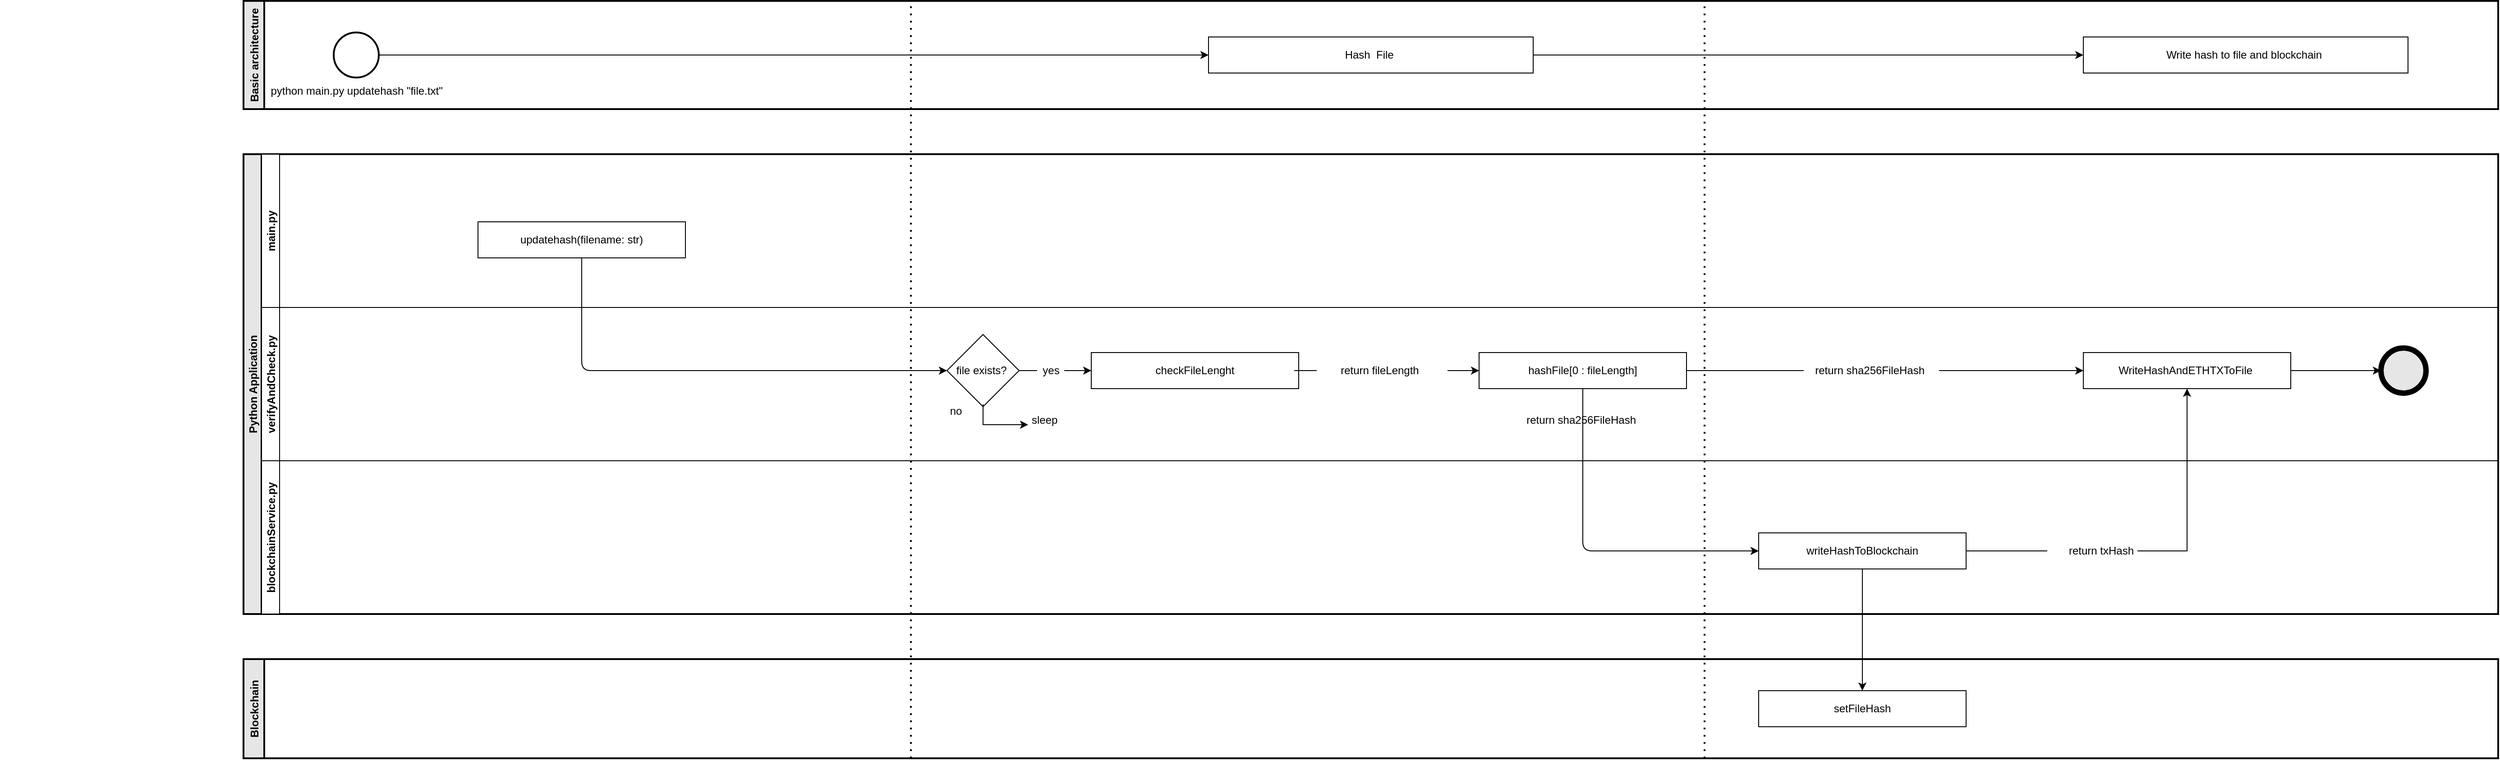 <mxfile>
    <diagram id="C5RBs43oDa-KdzZeNtuy" name="Page-1">
        <mxGraphModel dx="2857" dy="787" grid="1" gridSize="10" guides="1" tooltips="1" connect="1" arrows="1" fold="1" page="1" pageScale="1" pageWidth="827" pageHeight="1169" math="0" shadow="0">
            <root>
                <mxCell id="WIyWlLk6GJQsqaUBKTNV-0"/>
                <mxCell id="WIyWlLk6GJQsqaUBKTNV-1" parent="WIyWlLk6GJQsqaUBKTNV-0"/>
                <mxCell id="cQZg4SeEy35CJQ6VwM8x-14" value="Basic architecture" style="swimlane;horizontal=0;strokeWidth=2;fillColor=#E6E6E6;" parent="WIyWlLk6GJQsqaUBKTNV-1" vertex="1">
                    <mxGeometry x="-390" y="430" width="2500" height="120" as="geometry">
                        <mxRectangle x="-390" y="50" width="30" height="140" as="alternateBounds"/>
                    </mxGeometry>
                </mxCell>
                <mxCell id="59" style="edgeStyle=none;html=1;entryX=0;entryY=0.5;entryDx=0;entryDy=0;" edge="1" parent="cQZg4SeEy35CJQ6VwM8x-14" source="ZYwFMBQIWgv-eiatx3Tv-0" target="ZYwFMBQIWgv-eiatx3Tv-1">
                    <mxGeometry relative="1" as="geometry"/>
                </mxCell>
                <mxCell id="ZYwFMBQIWgv-eiatx3Tv-0" value="Hash &amp;nbsp;File&amp;nbsp;" style="rounded=0;whiteSpace=wrap;html=1;" parent="cQZg4SeEy35CJQ6VwM8x-14" vertex="1">
                    <mxGeometry x="1070" y="40" width="360" height="40" as="geometry"/>
                </mxCell>
                <mxCell id="ZYwFMBQIWgv-eiatx3Tv-1" value="Write hash to file and blockchain&amp;nbsp;" style="rounded=0;whiteSpace=wrap;html=1;" parent="cQZg4SeEy35CJQ6VwM8x-14" vertex="1">
                    <mxGeometry x="2040" y="40" width="360" height="40" as="geometry"/>
                </mxCell>
                <mxCell id="cQZg4SeEy35CJQ6VwM8x-4" style="edgeStyle=orthogonalEdgeStyle;rounded=0;orthogonalLoop=1;jettySize=auto;html=1;entryX=0;entryY=0.5;entryDx=0;entryDy=0;exitX=1;exitY=0.5;exitDx=0;exitDy=0;exitPerimeter=0;" parent="cQZg4SeEy35CJQ6VwM8x-14" source="ZYwFMBQIWgv-eiatx3Tv-2" target="ZYwFMBQIWgv-eiatx3Tv-0" edge="1">
                    <mxGeometry relative="1" as="geometry">
                        <mxPoint x="420" y="60" as="sourcePoint"/>
                        <mxPoint x="860.5" y="60" as="targetPoint"/>
                    </mxGeometry>
                </mxCell>
                <mxCell id="ZYwFMBQIWgv-eiatx3Tv-2" value="" style="strokeWidth=2;html=1;shape=mxgraph.flowchart.start_2;whiteSpace=wrap;" parent="cQZg4SeEy35CJQ6VwM8x-14" vertex="1">
                    <mxGeometry x="100" y="35" width="50" height="50" as="geometry"/>
                </mxCell>
                <mxCell id="ZYwFMBQIWgv-eiatx3Tv-6" value="python main.py updatehash &quot;file.txt&quot;" style="text;html=1;align=center;verticalAlign=middle;resizable=0;points=[];autosize=1;strokeColor=none;fillColor=none;" parent="cQZg4SeEy35CJQ6VwM8x-14" vertex="1">
                    <mxGeometry x="20" y="90" width="210" height="20" as="geometry"/>
                </mxCell>
                <mxCell id="cQZg4SeEy35CJQ6VwM8x-17" value="Blockchain" style="swimlane;horizontal=0;strokeWidth=2;fillColor=#E6E6E6;" parent="WIyWlLk6GJQsqaUBKTNV-1" vertex="1">
                    <mxGeometry x="-390" y="1160" width="2500" height="110" as="geometry">
                        <mxRectangle x="-390" y="50" width="30" height="140" as="alternateBounds"/>
                    </mxGeometry>
                </mxCell>
                <mxCell id="ZYwFMBQIWgv-eiatx3Tv-65" value="setFileHash" style="rounded=0;whiteSpace=wrap;html=1;" parent="cQZg4SeEy35CJQ6VwM8x-17" vertex="1">
                    <mxGeometry x="1680" y="35" width="230" height="40" as="geometry"/>
                </mxCell>
                <mxCell id="ZYwFMBQIWgv-eiatx3Tv-5" value="&lt;div style=&quot;color: rgb(212 , 212 , 212) ; background-color: rgb(30 , 30 , 30) ; font-family: &amp;#34;menlo&amp;#34; , &amp;#34;monaco&amp;#34; , &amp;#34;courier new&amp;#34; , monospace ; font-size: 15px ; line-height: 23px&quot;&gt;&lt;br&gt;&lt;/div&gt;" style="text;html=1;align=center;verticalAlign=middle;resizable=0;points=[];autosize=1;strokeColor=none;fillColor=none;" parent="WIyWlLk6GJQsqaUBKTNV-1" vertex="1">
                    <mxGeometry x="-660" y="715" width="20" height="30" as="geometry"/>
                </mxCell>
                <mxCell id="ZYwFMBQIWgv-eiatx3Tv-7" value="" style="endArrow=none;dashed=1;html=1;dashPattern=1 3;strokeWidth=2;rounded=0;" parent="WIyWlLk6GJQsqaUBKTNV-1" edge="1">
                    <mxGeometry width="50" height="50" relative="1" as="geometry">
                        <mxPoint x="350" y="1270" as="sourcePoint"/>
                        <mxPoint x="350" y="430" as="targetPoint"/>
                    </mxGeometry>
                </mxCell>
                <mxCell id="ZYwFMBQIWgv-eiatx3Tv-24" value="Python Application" style="swimlane;childLayout=stackLayout;resizeParent=1;resizeParentMax=0;horizontal=0;startSize=20;horizontalStack=0;labelBackgroundColor=#E6E6E6;fillColor=#E6E6E6;strokeWidth=2;" parent="WIyWlLk6GJQsqaUBKTNV-1" vertex="1">
                    <mxGeometry x="-390" y="600" width="2500" height="510" as="geometry">
                        <mxRectangle x="-390" y="600" width="30" height="130" as="alternateBounds"/>
                    </mxGeometry>
                </mxCell>
                <mxCell id="ZYwFMBQIWgv-eiatx3Tv-25" value="main.py" style="swimlane;startSize=20;horizontal=0;" parent="ZYwFMBQIWgv-eiatx3Tv-24" vertex="1">
                    <mxGeometry x="20" width="2480" height="170" as="geometry"/>
                </mxCell>
                <mxCell id="57" value="updatehash(filename: str)" style="rounded=0;whiteSpace=wrap;html=1;" vertex="1" parent="ZYwFMBQIWgv-eiatx3Tv-25">
                    <mxGeometry x="240" y="75" width="230" height="40" as="geometry"/>
                </mxCell>
                <mxCell id="34" value="verifyAndCheck.py" style="swimlane;startSize=20;horizontal=0;" vertex="1" parent="ZYwFMBQIWgv-eiatx3Tv-24">
                    <mxGeometry x="20" y="170" width="2480" height="170" as="geometry"/>
                </mxCell>
                <mxCell id="35" style="edgeStyle=orthogonalEdgeStyle;rounded=0;orthogonalLoop=1;jettySize=auto;html=1;startArrow=none;" edge="1" parent="34" source="47" target="37">
                    <mxGeometry relative="1" as="geometry"/>
                </mxCell>
                <mxCell id="36" value="file exists?&amp;nbsp;" style="rhombus;whiteSpace=wrap;html=1;" vertex="1" parent="34">
                    <mxGeometry x="760" y="30" width="80" height="80" as="geometry"/>
                </mxCell>
                <mxCell id="37" value="checkFileLenght" style="rounded=0;whiteSpace=wrap;html=1;" vertex="1" parent="34">
                    <mxGeometry x="920" y="50" width="230" height="40" as="geometry"/>
                </mxCell>
                <mxCell id="38" value="no" style="text;html=1;strokeColor=none;fillColor=none;align=center;verticalAlign=middle;whiteSpace=wrap;rounded=0;" vertex="1" parent="34">
                    <mxGeometry x="740" y="100" width="60" height="30" as="geometry"/>
                </mxCell>
                <mxCell id="39" value="sleep&amp;nbsp;" style="text;html=1;strokeColor=none;fillColor=none;align=center;verticalAlign=middle;whiteSpace=wrap;rounded=0;" vertex="1" parent="34">
                    <mxGeometry x="840" y="110" width="60" height="30" as="geometry"/>
                </mxCell>
                <mxCell id="40" value="" style="endArrow=classic;html=1;rounded=0;exitX=1;exitY=0.25;exitDx=0;exitDy=0;" edge="1" parent="34" source="38">
                    <mxGeometry width="50" height="50" relative="1" as="geometry">
                        <mxPoint x="780" y="330" as="sourcePoint"/>
                        <mxPoint x="850" y="130" as="targetPoint"/>
                        <Array as="points">
                            <mxPoint x="800" y="130"/>
                        </Array>
                    </mxGeometry>
                </mxCell>
                <mxCell id="41" value="return&amp;nbsp;sha256FileHash&amp;nbsp;" style="text;html=1;strokeColor=none;fillColor=none;align=center;verticalAlign=middle;whiteSpace=wrap;rounded=0;" vertex="1" parent="34">
                    <mxGeometry x="1390" y="110" width="150" height="30" as="geometry"/>
                </mxCell>
                <mxCell id="42" style="edgeStyle=orthogonalEdgeStyle;rounded=0;orthogonalLoop=1;jettySize=auto;html=1;entryX=0;entryY=0.5;entryDx=0;entryDy=0;entryPerimeter=0;" edge="1" parent="34" source="43" target="44">
                    <mxGeometry relative="1" as="geometry"/>
                </mxCell>
                <mxCell id="43" value="WriteHashAndETHTXToFile&amp;nbsp;" style="rounded=0;whiteSpace=wrap;html=1;" vertex="1" parent="34">
                    <mxGeometry x="2020" y="50" width="230" height="40" as="geometry"/>
                </mxCell>
                <mxCell id="44" value="" style="points=[[0.145,0.145,0],[0.5,0,0],[0.855,0.145,0],[1,0.5,0],[0.855,0.855,0],[0.5,1,0],[0.145,0.855,0],[0,0.5,0]];shape=mxgraph.bpmn.event;html=1;verticalLabelPosition=bottom;labelBackgroundColor=#ffffff;verticalAlign=top;align=center;perimeter=ellipsePerimeter;outlineConnect=0;aspect=fixed;outline=end;symbol=terminate2;strokeWidth=2;fillColor=#E6E6E6;" vertex="1" parent="34">
                    <mxGeometry x="2350" y="45" width="50" height="50" as="geometry"/>
                </mxCell>
                <mxCell id="56" style="edgeStyle=none;html=1;exitX=1;exitY=0.5;exitDx=0;exitDy=0;entryX=0;entryY=0.5;entryDx=0;entryDy=0;" edge="1" parent="34" source="45" target="51">
                    <mxGeometry relative="1" as="geometry"/>
                </mxCell>
                <mxCell id="45" value="return&amp;nbsp;fileLength" style="text;html=1;strokeColor=none;fillColor=none;align=center;verticalAlign=middle;whiteSpace=wrap;rounded=0;" vertex="1" parent="34">
                    <mxGeometry x="1165" y="55" width="150" height="30" as="geometry"/>
                </mxCell>
                <mxCell id="46" value="" style="edgeStyle=orthogonalEdgeStyle;rounded=0;orthogonalLoop=1;jettySize=auto;html=1;entryX=0;entryY=0.5;entryDx=0;entryDy=0;endArrow=none;" edge="1" parent="34" source="37" target="45">
                    <mxGeometry relative="1" as="geometry">
                        <mxPoint x="1150" y="70" as="sourcePoint"/>
                        <mxPoint x="1340" y="70" as="targetPoint"/>
                    </mxGeometry>
                </mxCell>
                <mxCell id="47" value="yes" style="text;html=1;align=center;verticalAlign=middle;resizable=0;points=[];autosize=1;strokeColor=none;fillColor=none;" vertex="1" parent="34">
                    <mxGeometry x="860" y="60" width="30" height="20" as="geometry"/>
                </mxCell>
                <mxCell id="48" value="" style="edgeStyle=orthogonalEdgeStyle;rounded=0;orthogonalLoop=1;jettySize=auto;html=1;endArrow=none;" edge="1" parent="34" source="36" target="47">
                    <mxGeometry relative="1" as="geometry">
                        <mxPoint x="480" y="260" as="sourcePoint"/>
                        <mxPoint x="560" y="260" as="targetPoint"/>
                    </mxGeometry>
                </mxCell>
                <mxCell id="53" style="edgeStyle=none;html=1;entryX=0;entryY=0.5;entryDx=0;entryDy=0;startArrow=none;" edge="1" parent="34" source="49" target="43">
                    <mxGeometry relative="1" as="geometry"/>
                </mxCell>
                <mxCell id="51" value="hashFile[0 :&amp;nbsp;fileLength]" style="rounded=0;whiteSpace=wrap;html=1;" vertex="1" parent="34">
                    <mxGeometry x="1350" y="50" width="230" height="40" as="geometry"/>
                </mxCell>
                <mxCell id="49" value="return&amp;nbsp;sha256FileHash&amp;nbsp;" style="text;html=1;strokeColor=none;fillColor=none;align=center;verticalAlign=middle;whiteSpace=wrap;rounded=0;" vertex="1" parent="34">
                    <mxGeometry x="1710" y="55" width="150" height="30" as="geometry"/>
                </mxCell>
                <mxCell id="54" value="" style="edgeStyle=none;html=1;entryX=0;entryY=0.5;entryDx=0;entryDy=0;endArrow=none;" edge="1" parent="34" source="51" target="49">
                    <mxGeometry relative="1" as="geometry">
                        <mxPoint x="1210" y="840" as="sourcePoint"/>
                        <mxPoint x="1650" y="840" as="targetPoint"/>
                    </mxGeometry>
                </mxCell>
                <mxCell id="ZYwFMBQIWgv-eiatx3Tv-26" value="blockchainService.py" style="swimlane;startSize=20;horizontal=0;" parent="ZYwFMBQIWgv-eiatx3Tv-24" vertex="1">
                    <mxGeometry x="20" y="340" width="2480" height="170" as="geometry"/>
                </mxCell>
                <mxCell id="ZYwFMBQIWgv-eiatx3Tv-41" value="writeHashToBlockchain" style="rounded=0;whiteSpace=wrap;html=1;" parent="ZYwFMBQIWgv-eiatx3Tv-26" vertex="1">
                    <mxGeometry x="1660" y="80" width="230" height="40" as="geometry"/>
                </mxCell>
                <mxCell id="ZYwFMBQIWgv-eiatx3Tv-60" value="return txHash" style="text;html=1;strokeColor=none;fillColor=none;align=center;verticalAlign=middle;whiteSpace=wrap;rounded=0;" parent="ZYwFMBQIWgv-eiatx3Tv-26" vertex="1">
                    <mxGeometry x="2000" y="85" width="80" height="30" as="geometry"/>
                </mxCell>
                <mxCell id="ZYwFMBQIWgv-eiatx3Tv-62" value="" style="endArrow=none;html=1;rounded=0;exitX=1;exitY=0.5;exitDx=0;exitDy=0;" parent="ZYwFMBQIWgv-eiatx3Tv-26" source="ZYwFMBQIWgv-eiatx3Tv-41" edge="1">
                    <mxGeometry width="50" height="50" relative="1" as="geometry">
                        <mxPoint x="1451" y="290" as="sourcePoint"/>
                        <mxPoint x="1980" y="100" as="targetPoint"/>
                        <Array as="points"/>
                    </mxGeometry>
                </mxCell>
                <mxCell id="ZYwFMBQIWgv-eiatx3Tv-69" value="" style="endArrow=none;dashed=1;html=1;dashPattern=1 3;strokeWidth=2;rounded=0;" parent="ZYwFMBQIWgv-eiatx3Tv-26" edge="1">
                    <mxGeometry width="50" height="50" relative="1" as="geometry">
                        <mxPoint x="1600" y="330" as="sourcePoint"/>
                        <mxPoint x="1600" y="-510" as="targetPoint"/>
                    </mxGeometry>
                </mxCell>
                <mxCell id="ZYwFMBQIWgv-eiatx3Tv-59" value="" style="endArrow=classic;html=1;rounded=0;entryX=0.5;entryY=1;entryDx=0;entryDy=0;startArrow=none;exitX=1;exitY=0.5;exitDx=0;exitDy=0;" parent="ZYwFMBQIWgv-eiatx3Tv-24" source="ZYwFMBQIWgv-eiatx3Tv-60" target="43" edge="1">
                    <mxGeometry width="50" height="50" relative="1" as="geometry">
                        <mxPoint x="2130" y="270" as="sourcePoint"/>
                        <mxPoint x="2178" y="91" as="targetPoint"/>
                        <Array as="points">
                            <mxPoint x="2155" y="440"/>
                        </Array>
                    </mxGeometry>
                </mxCell>
                <mxCell id="52" style="edgeStyle=none;html=1;entryX=0;entryY=0.5;entryDx=0;entryDy=0;" edge="1" parent="ZYwFMBQIWgv-eiatx3Tv-24" source="51" target="ZYwFMBQIWgv-eiatx3Tv-41">
                    <mxGeometry relative="1" as="geometry">
                        <Array as="points">
                            <mxPoint x="1485" y="440"/>
                        </Array>
                    </mxGeometry>
                </mxCell>
                <mxCell id="58" style="edgeStyle=none;html=1;entryX=0;entryY=0.5;entryDx=0;entryDy=0;" edge="1" parent="ZYwFMBQIWgv-eiatx3Tv-24" source="57" target="36">
                    <mxGeometry relative="1" as="geometry">
                        <Array as="points">
                            <mxPoint x="375" y="240"/>
                        </Array>
                    </mxGeometry>
                </mxCell>
                <mxCell id="ZYwFMBQIWgv-eiatx3Tv-66" value="" style="endArrow=classic;html=1;rounded=0;exitX=0.5;exitY=1;exitDx=0;exitDy=0;entryX=0.5;entryY=0;entryDx=0;entryDy=0;" parent="WIyWlLk6GJQsqaUBKTNV-1" source="ZYwFMBQIWgv-eiatx3Tv-41" target="ZYwFMBQIWgv-eiatx3Tv-65" edge="1">
                    <mxGeometry width="50" height="50" relative="1" as="geometry">
                        <mxPoint x="1350" y="980" as="sourcePoint"/>
                        <mxPoint x="1400" y="930" as="targetPoint"/>
                    </mxGeometry>
                </mxCell>
            </root>
        </mxGraphModel>
    </diagram>
</mxfile>